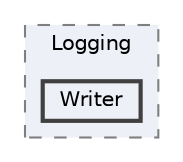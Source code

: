 digraph "src/BadScript2/Common/Logging/Writer"
{
 // LATEX_PDF_SIZE
  bgcolor="transparent";
  edge [fontname=Helvetica,fontsize=10,labelfontname=Helvetica,labelfontsize=10];
  node [fontname=Helvetica,fontsize=10,shape=box,height=0.2,width=0.4];
  compound=true
  subgraph clusterdir_702ae005d2630f75c69320818e1f46ae {
    graph [ bgcolor="#edf0f7", pencolor="grey50", label="Logging", fontname=Helvetica,fontsize=10 style="filled,dashed", URL="dir_702ae005d2630f75c69320818e1f46ae.html",tooltip=""]
  dir_6630af81edc191afdf71ddd5342c6f2e [label="Writer", fillcolor="#edf0f7", color="grey25", style="filled,bold", URL="dir_6630af81edc191afdf71ddd5342c6f2e.html",tooltip=""];
  }
}

